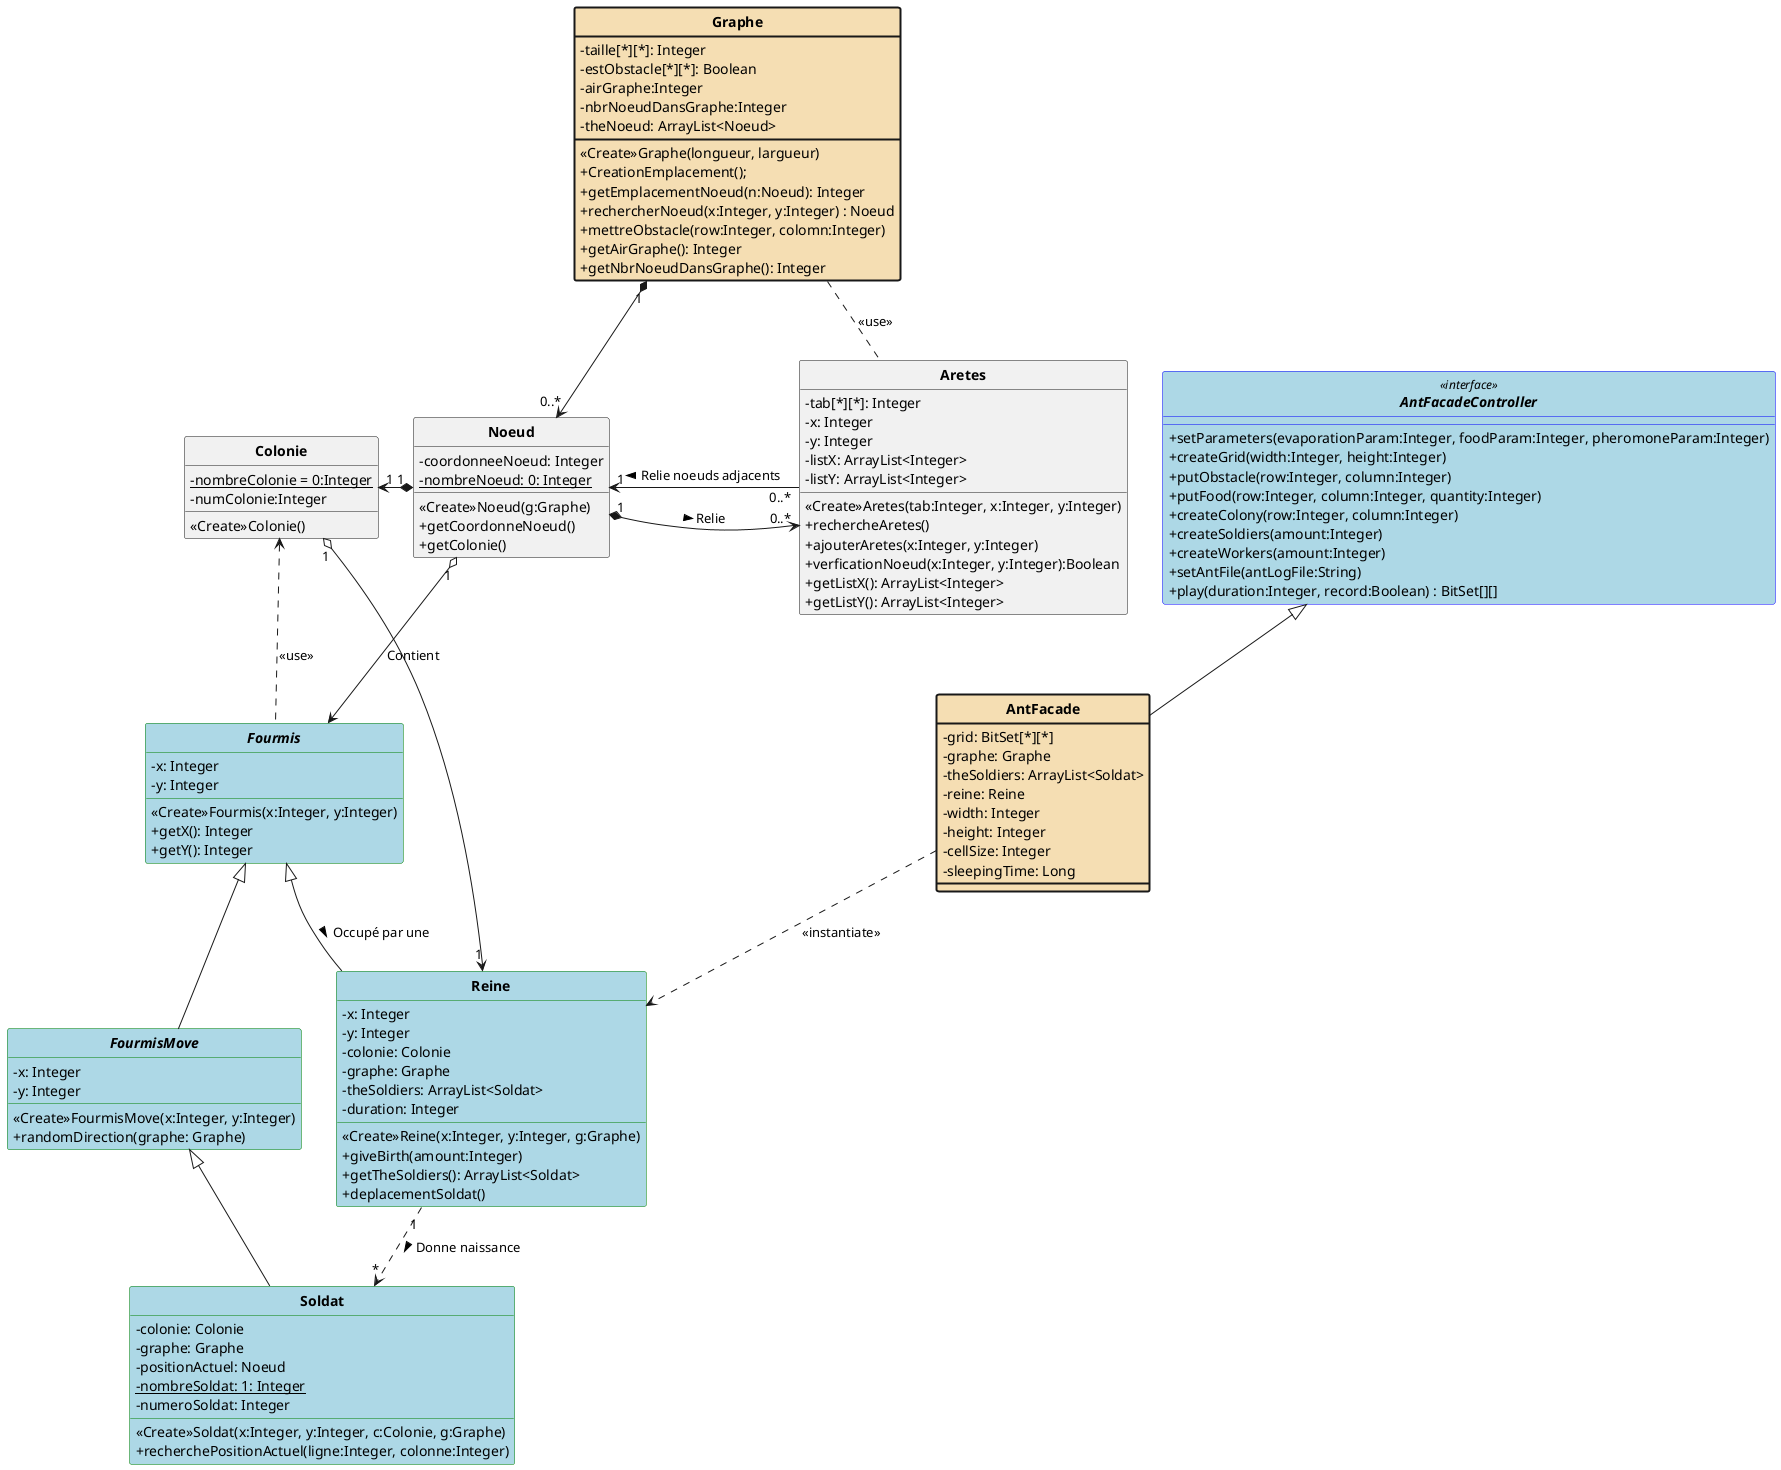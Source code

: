 @startuml
'https://plantuml.com/class-diagram

skinparam style strictuml
skinparam classAttributeIconSize 0
skinparam classFontStyle Bold
hide enum methods


interface AntFacadeController <<interface>> #lightblue;line:blue {
    +setParameters(evaporationParam:Integer, foodParam:Integer, pheromoneParam:Integer)
    +createGrid(width:Integer, height:Integer)
    +putObstacle(row:Integer, column:Integer)
    +putFood(row:Integer, column:Integer, quantity:Integer)
    +createColony(row:Integer, column:Integer)
    +createSoldiers(amount:Integer)
    +createWorkers(amount:Integer)
    +setAntFile(antLogFile:String)
    +play(duration:Integer, record:Boolean) : BitSet[][]
}

class Graphe #back:Wheat;line.bold {
    -taille[*][*]: Integer
    -estObstacle[*][*]: Boolean
    -airGraphe:Integer
    -nbrNoeudDansGraphe:Integer
    -theNoeud: ArrayList<Noeud>

    <<Create>>Graphe(longueur, largueur)
    +CreationEmplacement();
    +getEmplacementNoeud(n:Noeud): Integer
    +rechercherNoeud(x:Integer, y:Integer) : Noeud
    +mettreObstacle(row:Integer, colomn:Integer)
    +getAirGraphe(): Integer
    +getNbrNoeudDansGraphe(): Integer
}

class Colonie {
    -{static} nombreColonie = 0:Integer
    -numColonie:Integer
    <<Create>>Colonie()
}

class Noeud{
    -coordonneeNoeud: Integer
    -{static} nombreNoeud: 0: Integer

    <<Create>>Noeud(g:Graphe)
    +getCoordonneNoeud()
    +getColonie()
}

class AntFacade #back:Wheat;line.bold {
    -grid: BitSet[*][*]
    -graphe: Graphe
    -theSoldiers: ArrayList<Soldat>
    -reine: Reine
    -width: Integer
    -height: Integer
    -cellSize: Integer
    -sleepingTime: Long
}

class Aretes {
    -tab[*][*]: Integer
    -x: Integer
    -y: Integer
    -listX: ArrayList<Integer>
    -listY: ArrayList<Integer>

    <<Create>>Aretes(tab:Integer, x:Integer, y:Integer)
    +rechercheAretes()
    +ajouterAretes(x:Integer, y:Integer)
    +verficationNoeud(x:Integer, y:Integer):Boolean
    +getListX(): ArrayList<Integer>
    +getListY(): ArrayList<Integer>
}

abstract class Fourmis #lightblue;line:green {
    -x: Integer
    -y: Integer

    <<Create>>Fourmis(x:Integer, y:Integer)
    +getX(): Integer
    +getY(): Integer
}

class Reine #lightblue;line:green {
    -x: Integer
    -y: Integer
    -colonie: Colonie
    -graphe: Graphe
    -theSoldiers: ArrayList<Soldat>
    -duration: Integer

    <<Create>>Reine(x:Integer, y:Integer, g:Graphe)
    +giveBirth(amount:Integer)
    +getTheSoldiers(): ArrayList<Soldat>
    +deplacementSoldat()
}

abstract class FourmisMove #lightblue;line:green {
    -x: Integer
    -y: Integer

    <<Create>>FourmisMove(x:Integer, y:Integer)
    +randomDirection(graphe: Graphe)
}

class Soldat #lightblue;line:green {
    -colonie: Colonie
    -graphe: Graphe
    -positionActuel: Noeud
    -{static} nombreSoldat: 1: Integer
    -numeroSoldat: Integer

    <<Create>>Soldat(x:Integer, y:Integer, c:Colonie, g:Graphe)
    +recherchePositionActuel(ligne:Integer, colonne:Integer)
}

AntFacadeController <|-- AntFacade
AntFacade ..> Reine : <<instantiate>>

Graphe "1" *--> "0..*" Noeud

Noeud "\n1" *-> "0..*" Aretes : \n Relie  >
Aretes "0..*" -> "1" Noeud : Relie noeuds adjacents >

Graphe .. Aretes : <<use>>
Noeud "1" *-left> "1" Colonie
Colonie <.. Fourmis : <<use>>
Reine "1" <-lefto "1" Colonie
Noeud "1" o--> Fourmis : Contient
Fourmis <|-- Reine : Occupé par une >
Fourmis <|-- FourmisMove
FourmisMove <|-- Soldat
Reine "1" ..> "*" Soldat : Donne naissance >

@enduml